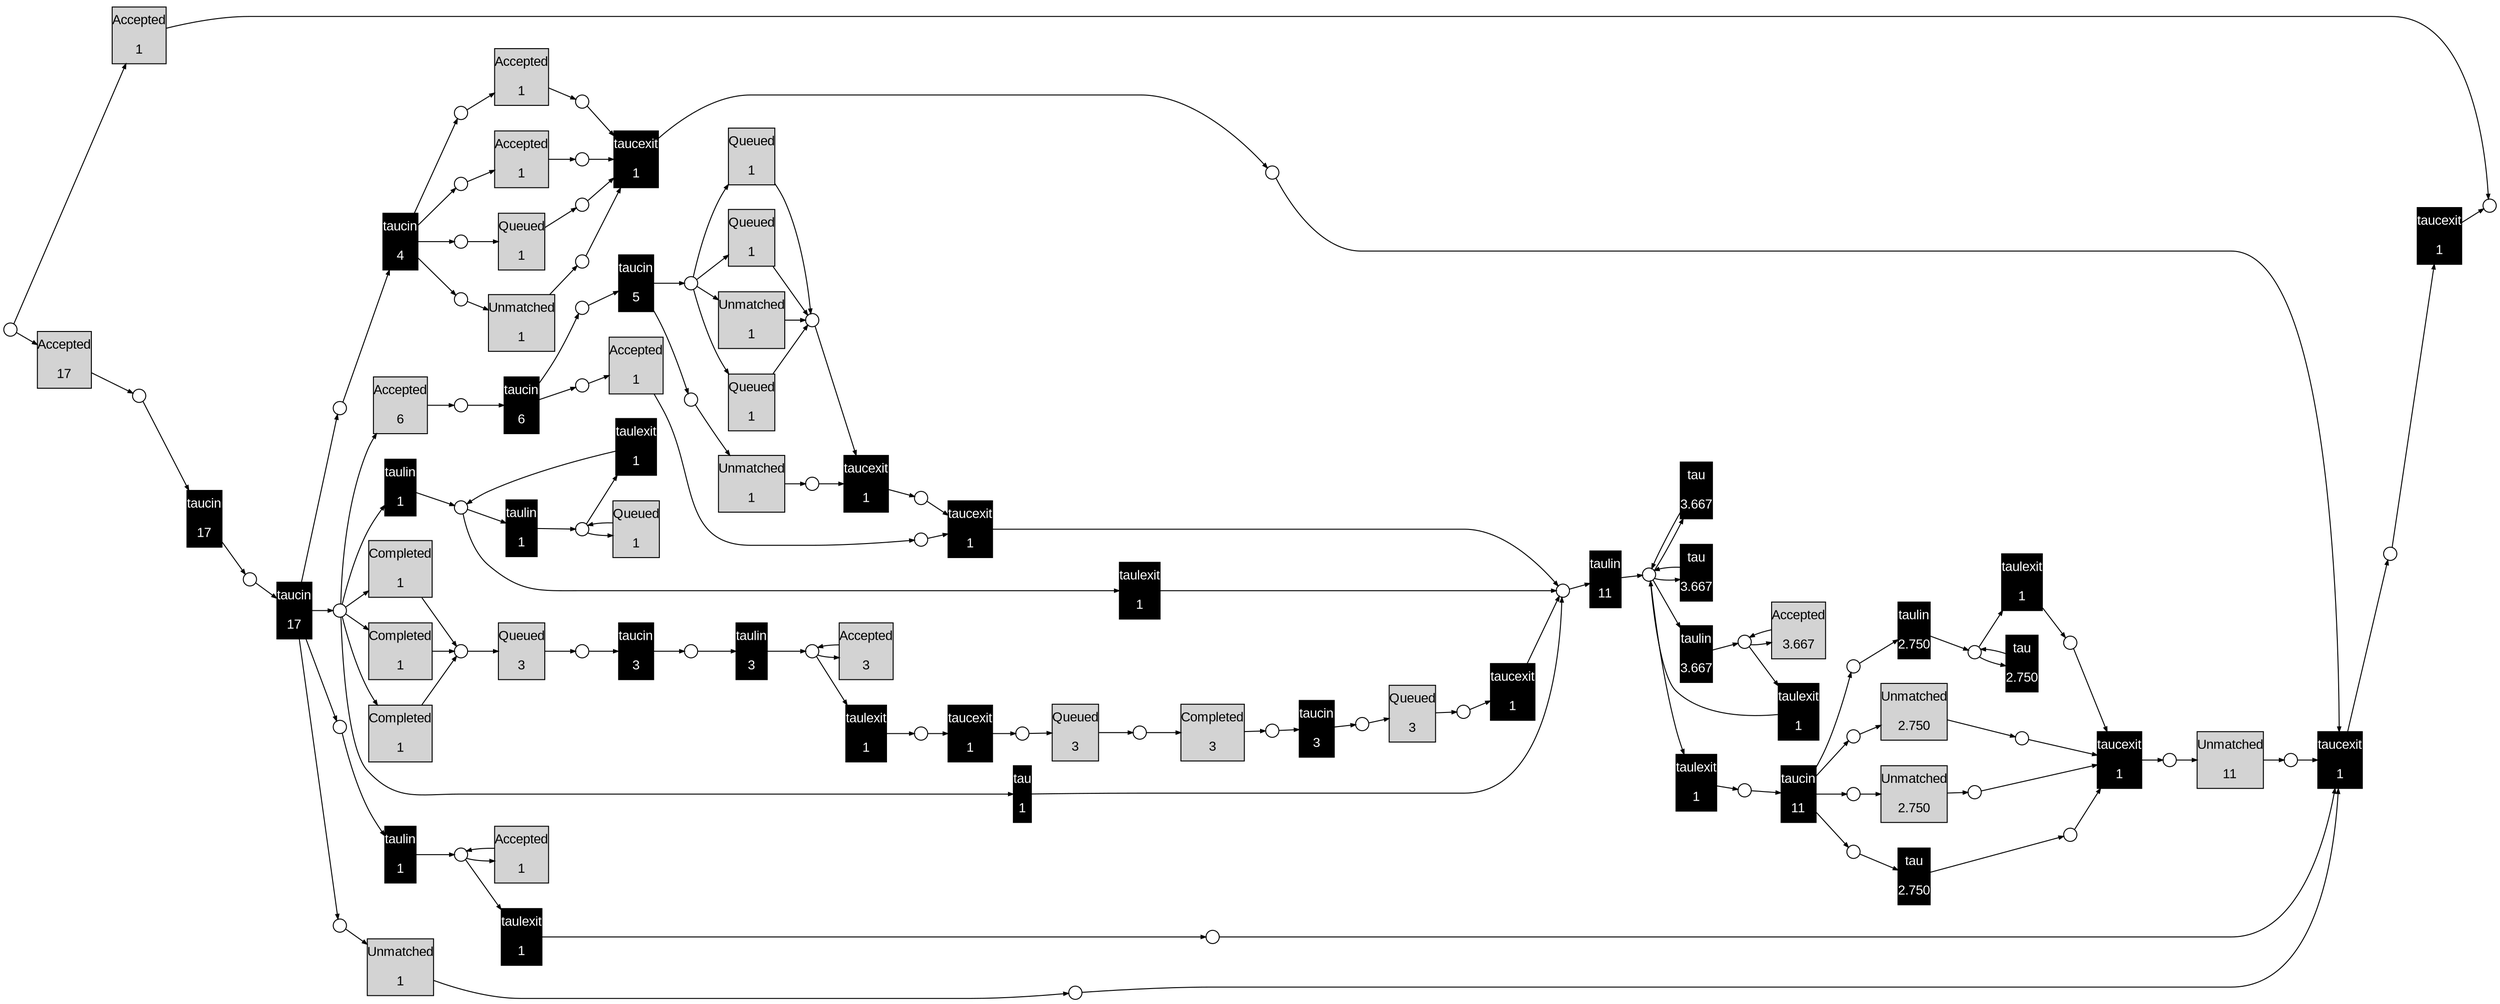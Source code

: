 digraph G { 
ranksep=".3"; fontsize="14"; remincross=true; margin="0.0,0.0"; fontname="Arial";rankdir="LR";
edge [arrowsize="0.5"];
node [height=".2",width=".2",fontname="Arial",fontsize="14"];
ratio=0.4;
id1 [shape="box",margin="0, 0.1",label="Accepted\n\n1",style="filled"];
id2 [shape="box",margin="0, 0.1",label="Accepted\n\n17",style="filled"];
id3 [shape="box",margin="0, 0.1",color="black",fontcolor="white",label="taucin\n\n17",style="filled"];
id4 [shape="box",margin="0, 0.1",color="black",fontcolor="white",label="taucexit\n\n1",style="filled"];
id5 [shape="box",margin="0, 0.1",color="black",fontcolor="white",label="taucin\n\n17",style="filled"];
id6 [shape="box",margin="0, 0.1",color="black",fontcolor="white",label="taucexit\n\n1",style="filled"];
id7 [shape="box",margin="0, 0.1",color="black",fontcolor="white",label="taulin\n\n1",style="filled"];
id8 [shape="box",margin="0, 0.1",color="black",fontcolor="white",label="taulexit\n\n1",style="filled"];
id9 [shape="box",margin="0, 0.1",label="Accepted\n\n1",style="filled"];
id10 [shape="box",margin="0, 0.1",label="Unmatched\n\n1",style="filled"];
id11 [shape="box",margin="0, 0.1",color="black",fontcolor="white",label="taucin\n\n4",style="filled"];
id12 [shape="box",margin="0, 0.1",color="black",fontcolor="white",label="taucexit\n\n1",style="filled"];
id13 [shape="box",margin="0, 0.1",label="Accepted\n\n1",style="filled"];
id14 [shape="box",margin="0, 0.1",label="Queued\n\n1",style="filled"];
id15 [shape="box",margin="0, 0.1",label="Unmatched\n\n1",style="filled"];
id16 [shape="box",margin="0, 0.1",label="Accepted\n\n1",style="filled"];
id17 [shape="box",margin="0, 0.1",color="black",fontcolor="white",label="taulin\n\n1",style="filled"];
id18 [shape="box",margin="0, 0.1",color="black",fontcolor="white",label="taulexit\n\n1",style="filled"];
id19 [shape="box",margin="0, 0.1",color="black",fontcolor="white",label="taulin\n\n1",style="filled"];
id20 [shape="box",margin="0, 0.1",color="black",fontcolor="white",label="taulexit\n\n1",style="filled"];
id21 [shape="box",margin="0, 0.1",label="Queued\n\n1",style="filled"];
id22 [shape="box",margin="0, 0.1",color="black",fontcolor="white",label="tau\n\n1",style="filled"];
id23 [shape="box",margin="0, 0.1",label="Completed\n\n1",style="filled"];
id24 [shape="box",margin="0, 0.1",label="Completed\n\n1",style="filled"];
id25 [shape="box",margin="0, 0.1",label="Completed\n\n1",style="filled"];
id26 [shape="box",margin="0, 0.1",label="Queued\n\n3",style="filled"];
id27 [shape="box",margin="0, 0.1",color="black",fontcolor="white",label="taucin\n\n3",style="filled"];
id28 [shape="box",margin="0, 0.1",color="black",fontcolor="white",label="taucexit\n\n1",style="filled"];
id29 [shape="box",margin="0, 0.1",color="black",fontcolor="white",label="taulin\n\n3",style="filled"];
id30 [shape="box",margin="0, 0.1",color="black",fontcolor="white",label="taulexit\n\n1",style="filled"];
id31 [shape="box",margin="0, 0.1",label="Accepted\n\n3",style="filled"];
id32 [shape="box",margin="0, 0.1",label="Queued\n\n3",style="filled"];
id33 [shape="box",margin="0, 0.1",label="Completed\n\n3",style="filled"];
id34 [shape="box",margin="0, 0.1",color="black",fontcolor="white",label="taucin\n\n3",style="filled"];
id35 [shape="box",margin="0, 0.1",color="black",fontcolor="white",label="taucexit\n\n1",style="filled"];
id36 [shape="box",margin="0, 0.1",label="Queued\n\n3",style="filled"];
id37 [shape="box",margin="0, 0.1",label="Accepted\n\n6",style="filled"];
id38 [shape="box",margin="0, 0.1",color="black",fontcolor="white",label="taucin\n\n6",style="filled"];
id39 [shape="box",margin="0, 0.1",color="black",fontcolor="white",label="taucexit\n\n1",style="filled"];
id40 [shape="box",margin="0, 0.1",color="black",fontcolor="white",label="taucin\n\n5",style="filled"];
id41 [shape="box",margin="0, 0.1",color="black",fontcolor="white",label="taucexit\n\n1",style="filled"];
id42 [shape="box",margin="0, 0.1",label="Unmatched\n\n1",style="filled"];
id43 [shape="box",margin="0, 0.1",label="Queued\n\n1",style="filled"];
id44 [shape="box",margin="0, 0.1",label="Unmatched\n\n1",style="filled"];
id45 [shape="box",margin="0, 0.1",label="Queued\n\n1",style="filled"];
id46 [shape="box",margin="0, 0.1",label="Queued\n\n1",style="filled"];
id47 [shape="box",margin="0, 0.1",label="Accepted\n\n1",style="filled"];
id48 [shape="box",margin="0, 0.1",color="black",fontcolor="white",label="taulin\n\n11",style="filled"];
id49 [shape="box",margin="0, 0.1",color="black",fontcolor="white",label="taulexit\n\n1",style="filled"];
id50 [shape="box",margin="0, 0.1",color="black",fontcolor="white",label="taulin\n\n3.667",style="filled"];
id51 [shape="box",margin="0, 0.1",color="black",fontcolor="white",label="taulexit\n\n1",style="filled"];
id52 [shape="box",margin="0, 0.1",label="Accepted\n\n3.667",style="filled"];
id53 [shape="box",margin="0, 0.1",color="black",fontcolor="white",label="tau\n\n3.667",style="filled"];
id54 [shape="box",margin="0, 0.1",color="black",fontcolor="white",label="tau\n\n3.667",style="filled"];
id55 [shape="box",margin="0, 0.1",color="black",fontcolor="white",label="taucin\n\n11",style="filled"];
id56 [shape="box",margin="0, 0.1",color="black",fontcolor="white",label="taucexit\n\n1",style="filled"];
id57 [shape="box",margin="0, 0.1",color="black",fontcolor="white",label="tau\n\n2.750",style="filled"];
id58 [shape="box",margin="0, 0.1",color="black",fontcolor="white",label="taulin\n\n2.750",style="filled"];
id59 [shape="box",margin="0, 0.1",color="black",fontcolor="white",label="taulexit\n\n1",style="filled"];
id60 [shape="box",margin="0, 0.1",color="black",fontcolor="white",label="tau\n\n2.750",style="filled"];
id61 [shape="box",margin="0, 0.1",label="Unmatched\n\n2.750",style="filled"];
id62 [shape="box",margin="0, 0.1",label="Unmatched\n\n2.750",style="filled"];
id63 [shape="box",margin="0, 0.1",label="Unmatched\n\n11",style="filled"];
id64 [shape="circle",label=""];
id65 [shape="circle",label=""];
id66 [shape="circle",label=""];
id67 [shape="circle",label=""];
id68 [shape="circle",label=""];
id69 [shape="circle",label=""];
id70 [shape="circle",label=""];
id71 [shape="circle",label=""];
id72 [shape="circle",label=""];
id73 [shape="circle",label=""];
id74 [shape="circle",label=""];
id75 [shape="circle",label=""];
id76 [shape="circle",label=""];
id77 [shape="circle",label=""];
id78 [shape="circle",label=""];
id79 [shape="circle",label=""];
id80 [shape="circle",label=""];
id81 [shape="circle",label=""];
id82 [shape="circle",label=""];
id83 [shape="circle",label=""];
id84 [shape="circle",label=""];
id85 [shape="circle",label=""];
id86 [shape="circle",label=""];
id87 [shape="circle",label=""];
id88 [shape="circle",label=""];
id89 [shape="circle",label=""];
id90 [shape="circle",label=""];
id91 [shape="circle",label=""];
id92 [shape="circle",label=""];
id93 [shape="circle",label=""];
id94 [shape="circle",label=""];
id95 [shape="circle",label=""];
id96 [shape="circle",label=""];
id97 [shape="circle",label=""];
id98 [shape="circle",label=""];
id99 [shape="circle",label=""];
id100 [shape="circle",label=""];
id101 [shape="circle",label=""];
id102 [shape="circle",label=""];
id103 [shape="circle",label=""];
id104 [shape="circle",label=""];
id105 [shape="circle",label=""];
id106 [shape="circle",label=""];
id107 [shape="circle",label=""];
id108 [shape="circle",label=""];
id109 [shape="circle",label=""];
id110 [shape="circle",label=""];
id111 [shape="circle",label=""];
id112 [shape="circle",label=""];
id113 [shape="circle",label=""];
id114 [shape="circle",label=""];
id115 [shape="circle",label=""];
id116 [shape="circle",label=""];
id117 [shape="circle",label=""];
id118 [shape="circle",label=""];
id119 [shape="circle",label=""];
id120 [shape="circle",label=""];
id76 -> id13
id109 -> id53
id55 -> id114
id97 -> id36
id75 -> id6
id84 -> id24
id42 -> id103
id4 -> id65
id38 -> id100
id110 -> id52
id8 -> id70
id88 -> id21
id105 -> id41
id116 -> id60
id54 -> id109
id52 -> id110
id109 -> id50
id61 -> id118
id68 -> id4
id104 -> id43
id46 -> id105
id24 -> id89
id5 -> id72
id89 -> id26
id98 -> id35
id35 -> id86
id17 -> id87
id11 -> id78
id77 -> id12
id3 -> id67
id22 -> id86
id80 -> id15
id5 -> id84
id30 -> id93
id9 -> id71
id51 -> id109
id23 -> id89
id104 -> id46
id44 -> id105
id103 -> id41
id1 -> id65
id91 -> id32
id39 -> id86
id64 -> id1
id14 -> id79
id12 -> id75
id117 -> id61
id101 -> id39
id5 -> id69
id62 -> id120
id88 -> id20
id115 -> id56
id2 -> id66
id58 -> id116
id84 -> id17
id81 -> id12
id19 -> id88
id79 -> id12
id73 -> id6
id47 -> id107
id55 -> id117
id100 -> id40
id49 -> id108
id15 -> id81
id27 -> id92
id36 -> id98
id66 -> id3
id32 -> id95
id78 -> id14
id7 -> id71
id18 -> id86
id5 -> id74
id41 -> id101
id71 -> id9
id6 -> id68
id10 -> id73
id72 -> id10
id37 -> id99
id45 -> id105
id108 -> id55
id86 -> id48
id70 -> id6
id85 -> id6
id90 -> id27
id31 -> id94
id113 -> id56
id38 -> id106
id64 -> id2
id109 -> id54
id84 -> id25
id21 -> id88
id106 -> id47
id40 -> id102
id13 -> id77
id28 -> id91
id59 -> id115
id71 -> id8
id93 -> id28
id69 -> id7
id112 -> id57
id110 -> id51
id67 -> id5
id74 -> id11
id60 -> id116
id16 -> id83
id116 -> id59
id109 -> id49
id118 -> id56
id40 -> id104
id87 -> id19
id48 -> id109
id56 -> id111
id43 -> id105
id95 -> id33
id114 -> id58
id84 -> id22
id11 -> id80
id87 -> id18
id25 -> id89
id96 -> id34
id107 -> id39
id83 -> id12
id99 -> id38
id92 -> id29
id11 -> id82
id11 -> id76
id104 -> id44
id111 -> id63
id50 -> id110
id20 -> id87
id104 -> id45
id55 -> id119
id84 -> id37
id94 -> id31
id120 -> id56
id82 -> id16
id84 -> id23
id119 -> id62
id102 -> id42
id29 -> id94
id55 -> id112
id26 -> id90
id33 -> id96
id57 -> id113
id63 -> id85
id34 -> id97
id94 -> id30
id53 -> id109
}